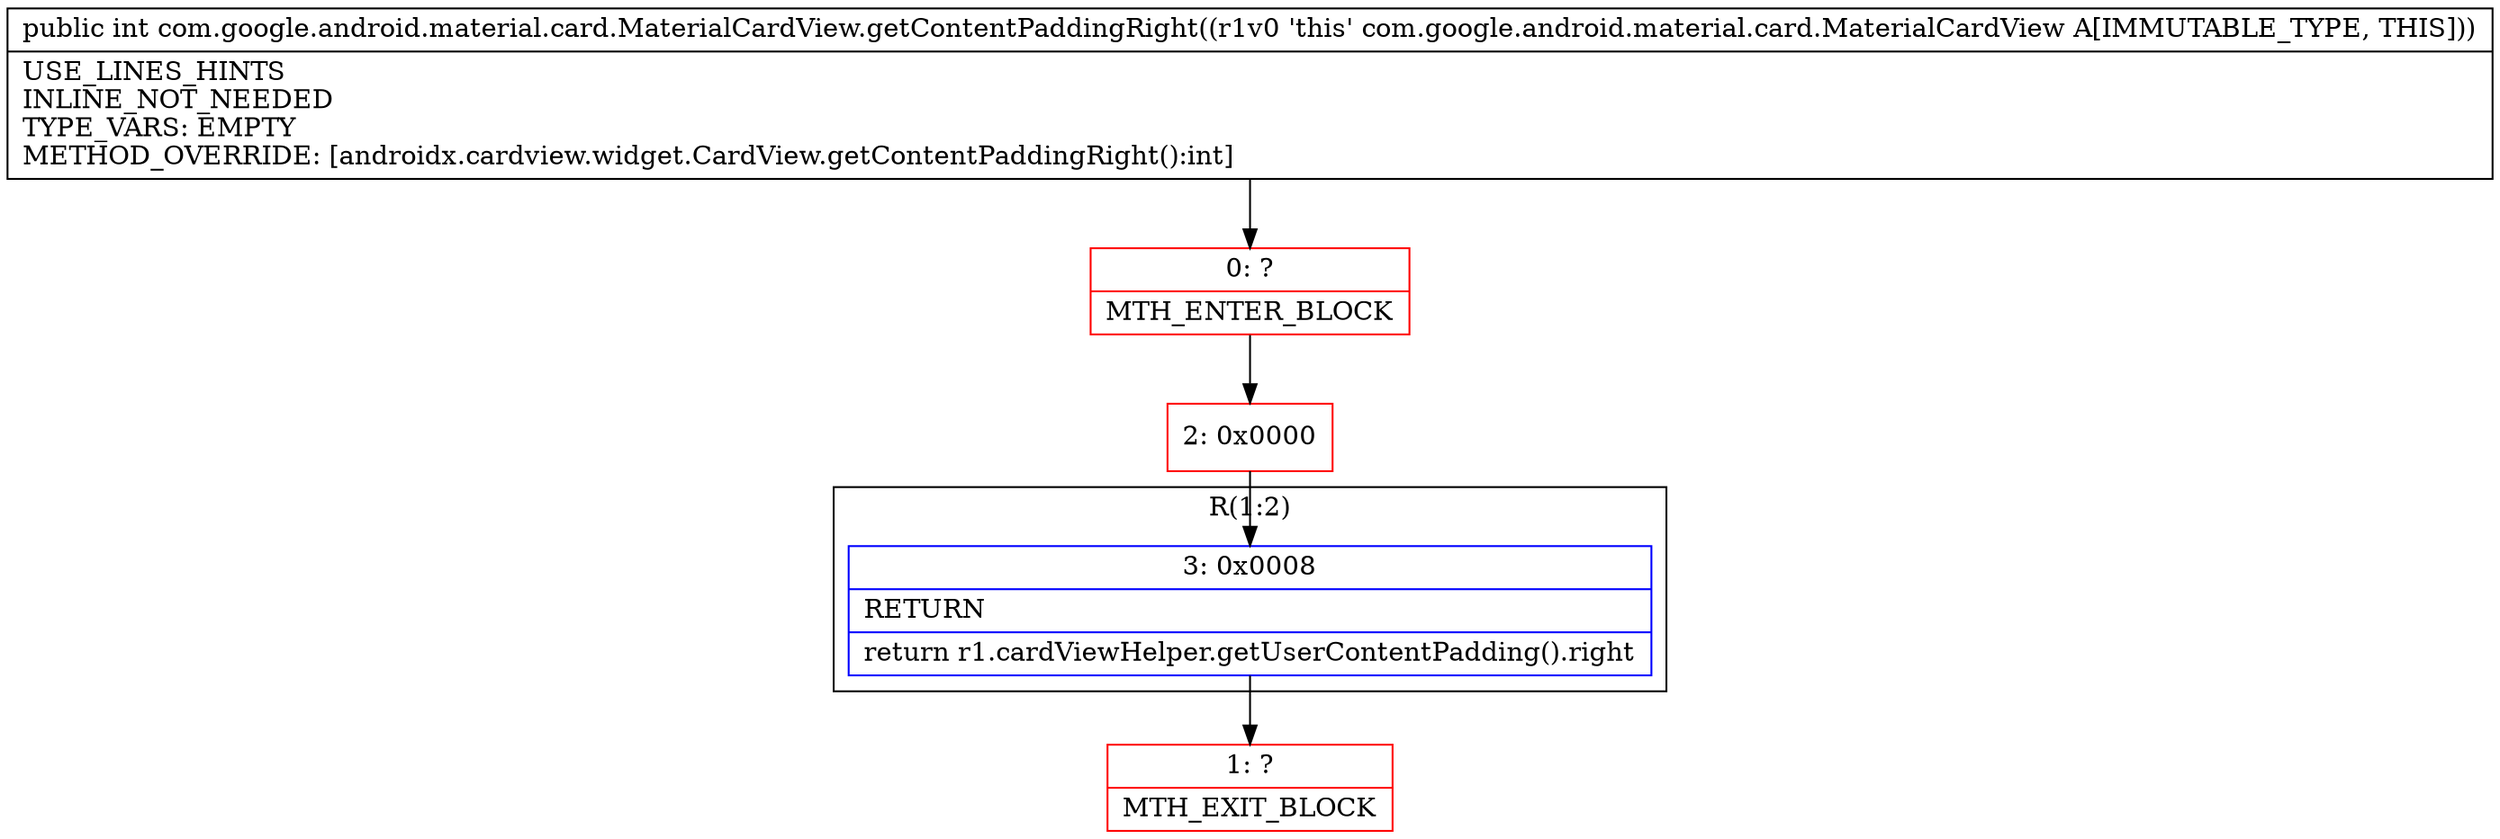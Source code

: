 digraph "CFG forcom.google.android.material.card.MaterialCardView.getContentPaddingRight()I" {
subgraph cluster_Region_368767467 {
label = "R(1:2)";
node [shape=record,color=blue];
Node_3 [shape=record,label="{3\:\ 0x0008|RETURN\l|return r1.cardViewHelper.getUserContentPadding().right\l}"];
}
Node_0 [shape=record,color=red,label="{0\:\ ?|MTH_ENTER_BLOCK\l}"];
Node_2 [shape=record,color=red,label="{2\:\ 0x0000}"];
Node_1 [shape=record,color=red,label="{1\:\ ?|MTH_EXIT_BLOCK\l}"];
MethodNode[shape=record,label="{public int com.google.android.material.card.MaterialCardView.getContentPaddingRight((r1v0 'this' com.google.android.material.card.MaterialCardView A[IMMUTABLE_TYPE, THIS]))  | USE_LINES_HINTS\lINLINE_NOT_NEEDED\lTYPE_VARS: EMPTY\lMETHOD_OVERRIDE: [androidx.cardview.widget.CardView.getContentPaddingRight():int]\l}"];
MethodNode -> Node_0;Node_3 -> Node_1;
Node_0 -> Node_2;
Node_2 -> Node_3;
}

